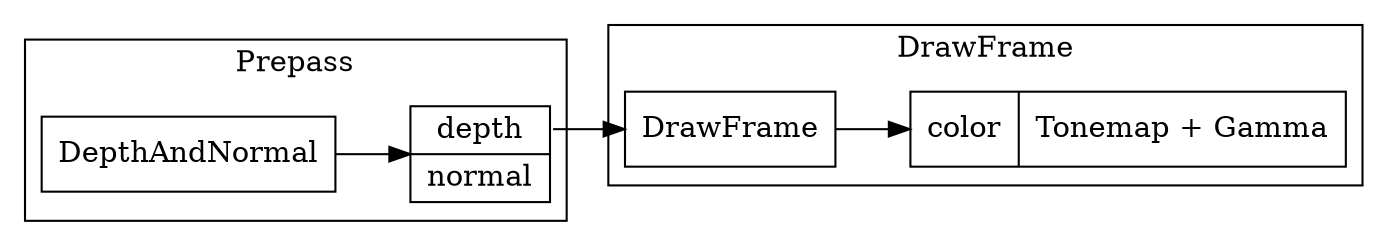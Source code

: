 digraph {
  rankdir=LR;

  subgraph cluster_Prepass {
    label="Prepass";
    DepthAndNormal [shape="record"]
    PrepassOut [shape="record" label="<depth>depth|<normal>normal"]
    DepthAndNormal -> PrepassOut
  }

  subgraph cluster_DrawFrame {
    label="DrawFrame";
    DrawFrame [shape=record]
    drawFrameOut [shape=record label="{color|Tonemap + Gamma}"]
    PrepassOut:depth -> DrawFrame
    DrawFrame -> drawFrameOut
  }
}
